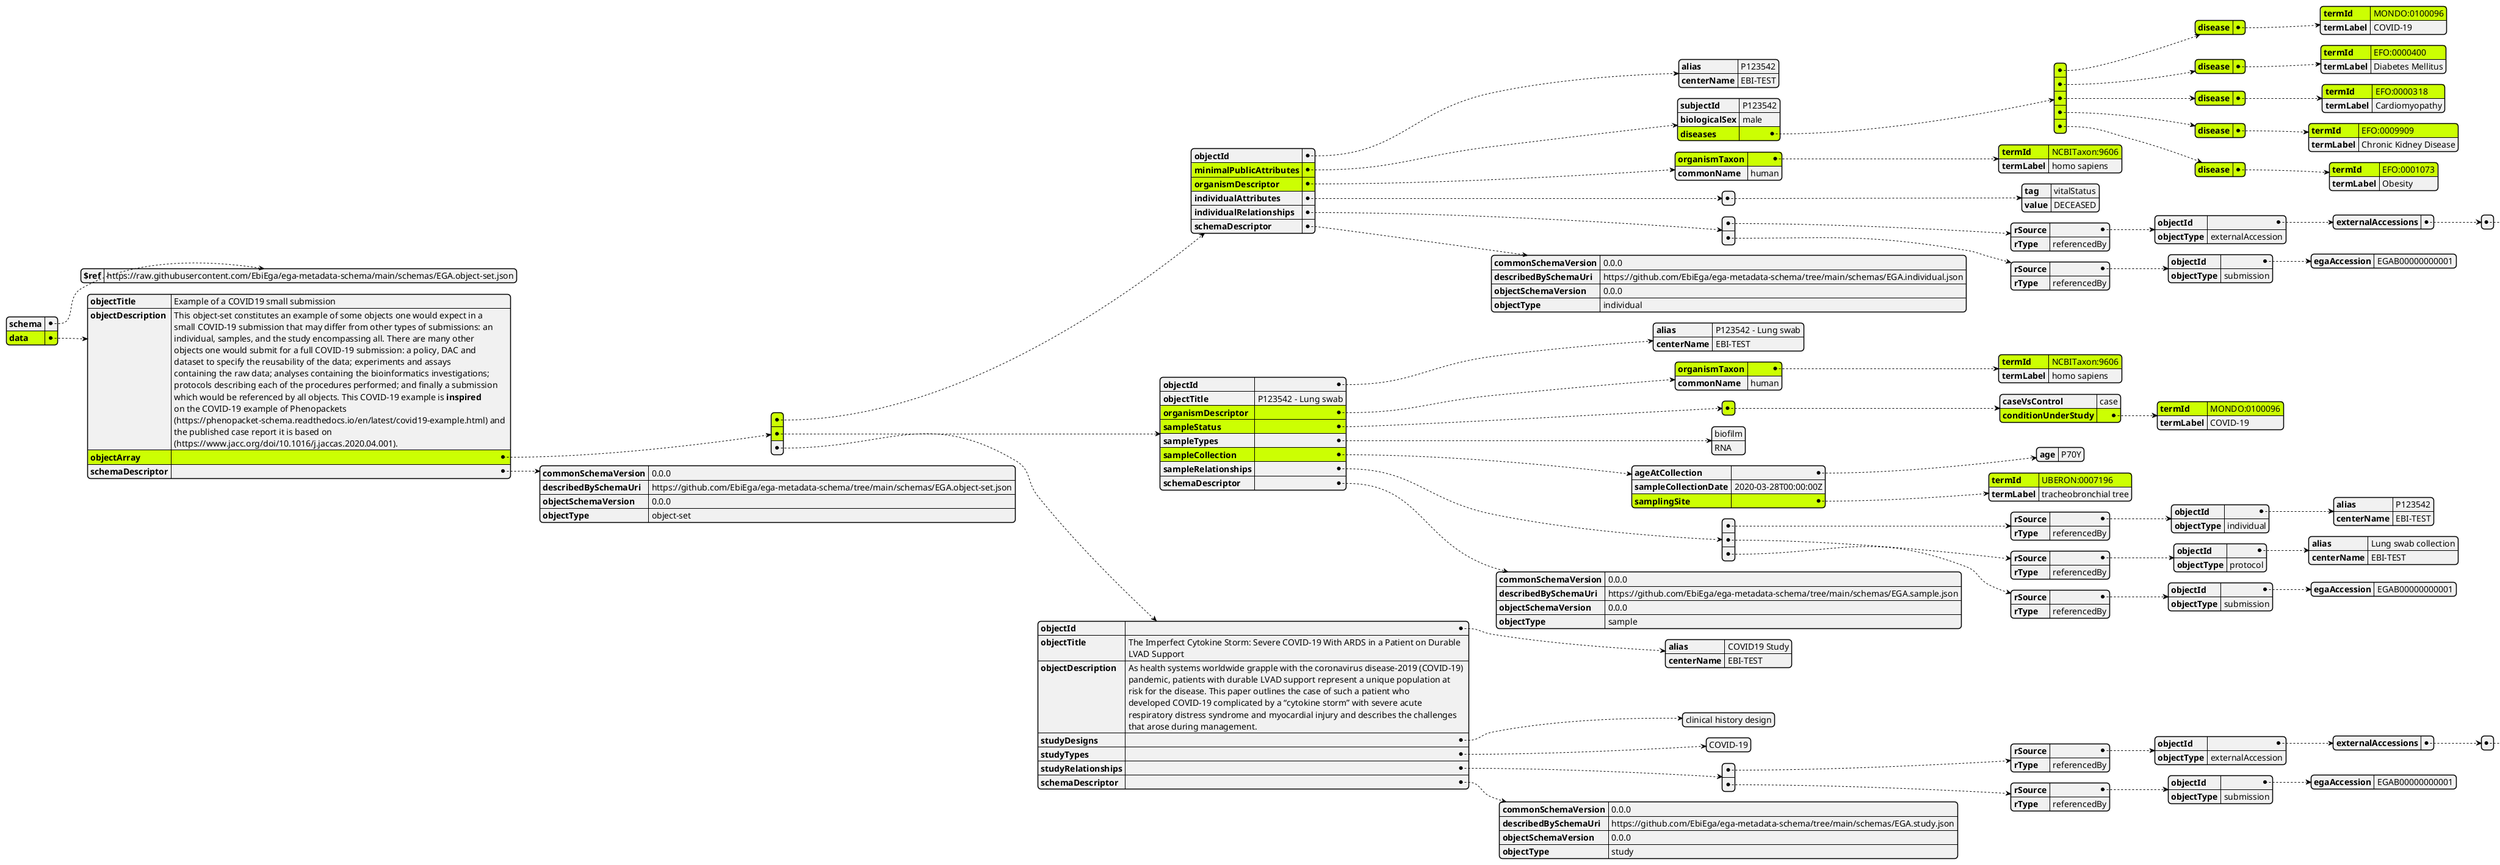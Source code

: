 @startjson
#highlight "data" / "objectArray" / "0" / "minimalPublicAttributes" / "diseases" / "0" / "disease" / "termId"
#highlight "data" / "objectArray" / "0" / "minimalPublicAttributes" / "diseases" / "1" / "disease" / "termId"
#highlight "data" / "objectArray" / "0" / "minimalPublicAttributes" / "diseases" / "2" / "disease" / "termId"
#highlight "data" / "objectArray" / "0" / "minimalPublicAttributes" / "diseases" / "3" / "disease" / "termId"
#highlight "data" / "objectArray" / "0" / "minimalPublicAttributes" / "diseases" / "4" / "disease" / "termId"
#highlight "data" / "objectArray" / "0" / "organismDescriptor" / "organismTaxon" / "termId"
#highlight "data" / "objectArray" / "1" / "organismDescriptor" / "organismTaxon" / "termId"
#highlight "data" / "objectArray" / "1" / "sampleStatus" / "0" / "conditionUnderStudy" / "termId"
#highlight "data" / "objectArray" / "1" / "sampleCollection" / "samplingSite" / "termId"
#highlight "data"
#highlight "data" / "objectArray"
#highlight "data" / "objectArray" / "0"
#highlight "data" / "objectArray" / "0" / "minimalPublicAttributes"
#highlight "data" / "objectArray" / "0" / "minimalPublicAttributes" / "diseases"
#highlight "data" / "objectArray" / "0" / "minimalPublicAttributes" / "diseases" / "0"
#highlight "data" / "objectArray" / "0" / "minimalPublicAttributes" / "diseases" / "0" / "disease"
#highlight "data" / "objectArray" / "0" / "minimalPublicAttributes" / "diseases" / "1"
#highlight "data" / "objectArray" / "0" / "minimalPublicAttributes" / "diseases" / "1" / "disease"
#highlight "data" / "objectArray" / "0" / "minimalPublicAttributes" / "diseases" / "2"
#highlight "data" / "objectArray" / "0" / "minimalPublicAttributes" / "diseases" / "2" / "disease"
#highlight "data" / "objectArray" / "0" / "minimalPublicAttributes" / "diseases" / "3"
#highlight "data" / "objectArray" / "0" / "minimalPublicAttributes" / "diseases" / "3" / "disease"
#highlight "data" / "objectArray" / "0" / "minimalPublicAttributes" / "diseases" / "4"
#highlight "data" / "objectArray" / "0" / "minimalPublicAttributes" / "diseases" / "4" / "disease"
#highlight "data" / "objectArray" / "0" / "organismDescriptor"
#highlight "data" / "objectArray" / "0" / "organismDescriptor" / "organismTaxon"
#highlight "data" / "objectArray" / "1"
#highlight "data" / "objectArray" / "1" / "organismDescriptor"
#highlight "data" / "objectArray" / "1" / "organismDescriptor" / "organismTaxon"
#highlight "data" / "objectArray" / "1" / "sampleStatus"
#highlight "data" / "objectArray" / "1" / "sampleStatus" / "0"
#highlight "data" / "objectArray" / "1" / "sampleStatus" / "0" / "conditionUnderStudy"
#highlight "data" / "objectArray" / "1" / "sampleCollection"
#highlight "data" / "objectArray" / "1" / "sampleCollection" / "samplingSite"

{
    "schema": {
        "$ref": "https://raw.githubusercontent.com/EbiEga/ega-metadata-schema/main/schemas/EGA.object-set.json"
    },
    "data": {
        "objectTitle": "Example of a COVID19 small submission",
        "objectDescription": "This object-set constitutes an example of some objects one would expect in a \\nsmall COVID-19 submission that may differ from other types of submissions: an \\nindividual, samples, and the study encompassing all. There are many other \\nobjects one would submit for a full COVID-19 submission: a policy, DAC and \\ndataset to specify the reusability of the data; experiments and assays \\ncontaining the raw data; analyses containing the bioinformatics investigations; \\nprotocols describing each of the procedures performed; and finally a submission \\nwhich would be referenced by all objects. This COVID-19 example is **inspired** \\non the COVID-19 example of Phenopackets \\n(https://phenopacket-schema.readthedocs.io/en/latest/covid19-example.html) and \\nthe published case report it is based on \\n(https://www.jacc.org/doi/10.1016/j.jaccas.2020.04.001).",
        "objectArray": [
            {
                "objectId": {
                    "alias": "P123542",
                    "centerName": "EBI-TEST"
                },
                "minimalPublicAttributes": {
                    "subjectId": "P123542",
                    "biologicalSex": "male",
                    "diseases": [
                        {
                            "disease": {
                                "termId": "MONDO:0100096",
                                "termLabel": "COVID-19"
                            }
                        },
                        {
                            "disease": {
                                "termId": "EFO:0000400",
                                "termLabel": "Diabetes Mellitus"
                            }
                        },
                        {
                            "disease": {
                                "termId": "EFO:0000318",
                                "termLabel": "Cardiomyopathy"
                            }
                        },
                        {
                            "disease": {
                                "termId": "EFO:0009909",
                                "termLabel": "Chronic Kidney Disease"
                            }
                        },
                        {
                            "disease": {
                                "termId": "EFO:0001073",
                                "termLabel": "Obesity"
                            }
                        }
                    ]
                },
                "organismDescriptor": {
                    "organismTaxon": {
                        "termId": "NCBITaxon:9606",
                        "termLabel": "homo sapiens"
                    },
                    "commonName": "human"
                },
                "individualAttributes": [
                    {
                        "tag": "vitalStatus",
                        "value": "DECEASED"
                    }
                ],
                "individualRelationships": [
                    {
                        "rSource": {
                            "objectId": {
                                "externalAccessions": [
                                    {
                                        "objectExternalAccessionURI": "https://www.jacc.org/doi/10.1016/j.jaccas.2020.04.001"
                                    }
                                ]
                            },
                            "objectType": "externalAccession"
                        },
                        "rType": "referencedBy"
                    },
                    {
                        "rSource": {
                            "objectId": {
                                "egaAccession": "EGAB00000000001"
                            },
                            "objectType": "submission"
                        },
                        "rType": "referencedBy"
                    }
                ],
                "schemaDescriptor": {
                    "commonSchemaVersion": "0.0.0",
                    "describedBySchemaUri": "https://github.com/EbiEga/ega-metadata-schema/tree/main/schemas/EGA.individual.json",
                    "objectSchemaVersion": "0.0.0",
                    "objectType": "individual"
                }
            },
            {
                "objectId": {
                    "alias": "P123542 - Lung swab",
                    "centerName": "EBI-TEST"
                },
                "objectTitle": "P123542 - Lung swab",
                "organismDescriptor": {
                    "organismTaxon": {
                        "termId": "NCBITaxon:9606",
                        "termLabel": "homo sapiens"
                    },
                    "commonName": "human"
                },
                "sampleStatus": [
                    {
                        "caseVsControl": "case",
                        "conditionUnderStudy": {
                            "termId": "MONDO:0100096",
                            "termLabel": "COVID-19"
                        }
                    }
                ],
                "sampleTypes": [
                    "biofilm",
                    "RNA"
                ],
                "sampleCollection": {
                    "ageAtCollection": {
                        "age": "P70Y"
                    },
                    "sampleCollectionDate": "2020-03-28T00:00:00Z",
                    "samplingSite": {
                        "termId": "UBERON:0007196",
                        "termLabel": "tracheobronchial tree"
                    }
                },
                "sampleRelationships": [
                    {
                        "rSource": {
                            "objectId": {
                                "alias": "P123542",
                                "centerName": "EBI-TEST"
                            },
                            "objectType": "individual"
                        },
                        "rType": "referencedBy"
                    },
                    {
                        "rSource": {
                            "objectId": {
                                "alias": "Lung swab collection",
                                "centerName": "EBI-TEST"
                            },
                            "objectType": "protocol"
                        },
                        "rType": "referencedBy"
                    },
                    {
                        "rSource": {
                            "objectId": {
                                "egaAccession": "EGAB00000000001"
                            },
                            "objectType": "submission"
                        },
                        "rType": "referencedBy"
                    }
                ],
                "schemaDescriptor": {
                    "commonSchemaVersion": "0.0.0",
                    "describedBySchemaUri": "https://github.com/EbiEga/ega-metadata-schema/tree/main/schemas/EGA.sample.json",
                    "objectSchemaVersion": "0.0.0",
                    "objectType": "sample"
                }
            },
            {
                "objectId": {
                    "alias": "COVID19 Study",
                    "centerName": "EBI-TEST"
                },
                "objectTitle": "The Imperfect Cytokine Storm: Severe COVID-19 With ARDS in a Patient on Durable \\nLVAD Support",
                "objectDescription": "As health systems worldwide grapple with the coronavirus disease-2019 (COVID-19) \\npandemic, patients with durable LVAD support represent a unique population at \\nrisk for the disease. This paper outlines the case of such a patient who \\ndeveloped COVID-19 complicated by a \u201ccytokine storm\u201d with severe acute \\nrespiratory distress syndrome and myocardial injury and describes the challenges \\nthat arose during management.",
                "studyDesigns": [
                    "clinical history design"
                ],
                "studyTypes": [
                    "COVID-19"
                ],
                "studyRelationships": [
                    {
                        "rSource": {
                            "objectId": {
                                "externalAccessions": [
                                    {
                                        "objectExternalAccessionURI": "https://www.jacc.org/doi/10.1016/j.jaccas.2020.04.001"
                                    }
                                ]
                            },
                            "objectType": "externalAccession"
                        },
                        "rType": "referencedBy"
                    },
                    {
                        "rSource": {
                            "objectId": {
                                "egaAccession": "EGAB00000000001"
                            },
                            "objectType": "submission"
                        },
                        "rType": "referencedBy"
                    }
                ],
                "schemaDescriptor": {
                    "commonSchemaVersion": "0.0.0",
                    "describedBySchemaUri": "https://github.com/EbiEga/ega-metadata-schema/tree/main/schemas/EGA.study.json",
                    "objectSchemaVersion": "0.0.0",
                    "objectType": "study"
                }
            }
        ],
        "schemaDescriptor": {
            "commonSchemaVersion": "0.0.0",
            "describedBySchemaUri": "https://github.com/EbiEga/ega-metadata-schema/tree/main/schemas/EGA.object-set.json",
            "objectSchemaVersion": "0.0.0",
            "objectType": "object-set"
        }
    }
}
@endjson